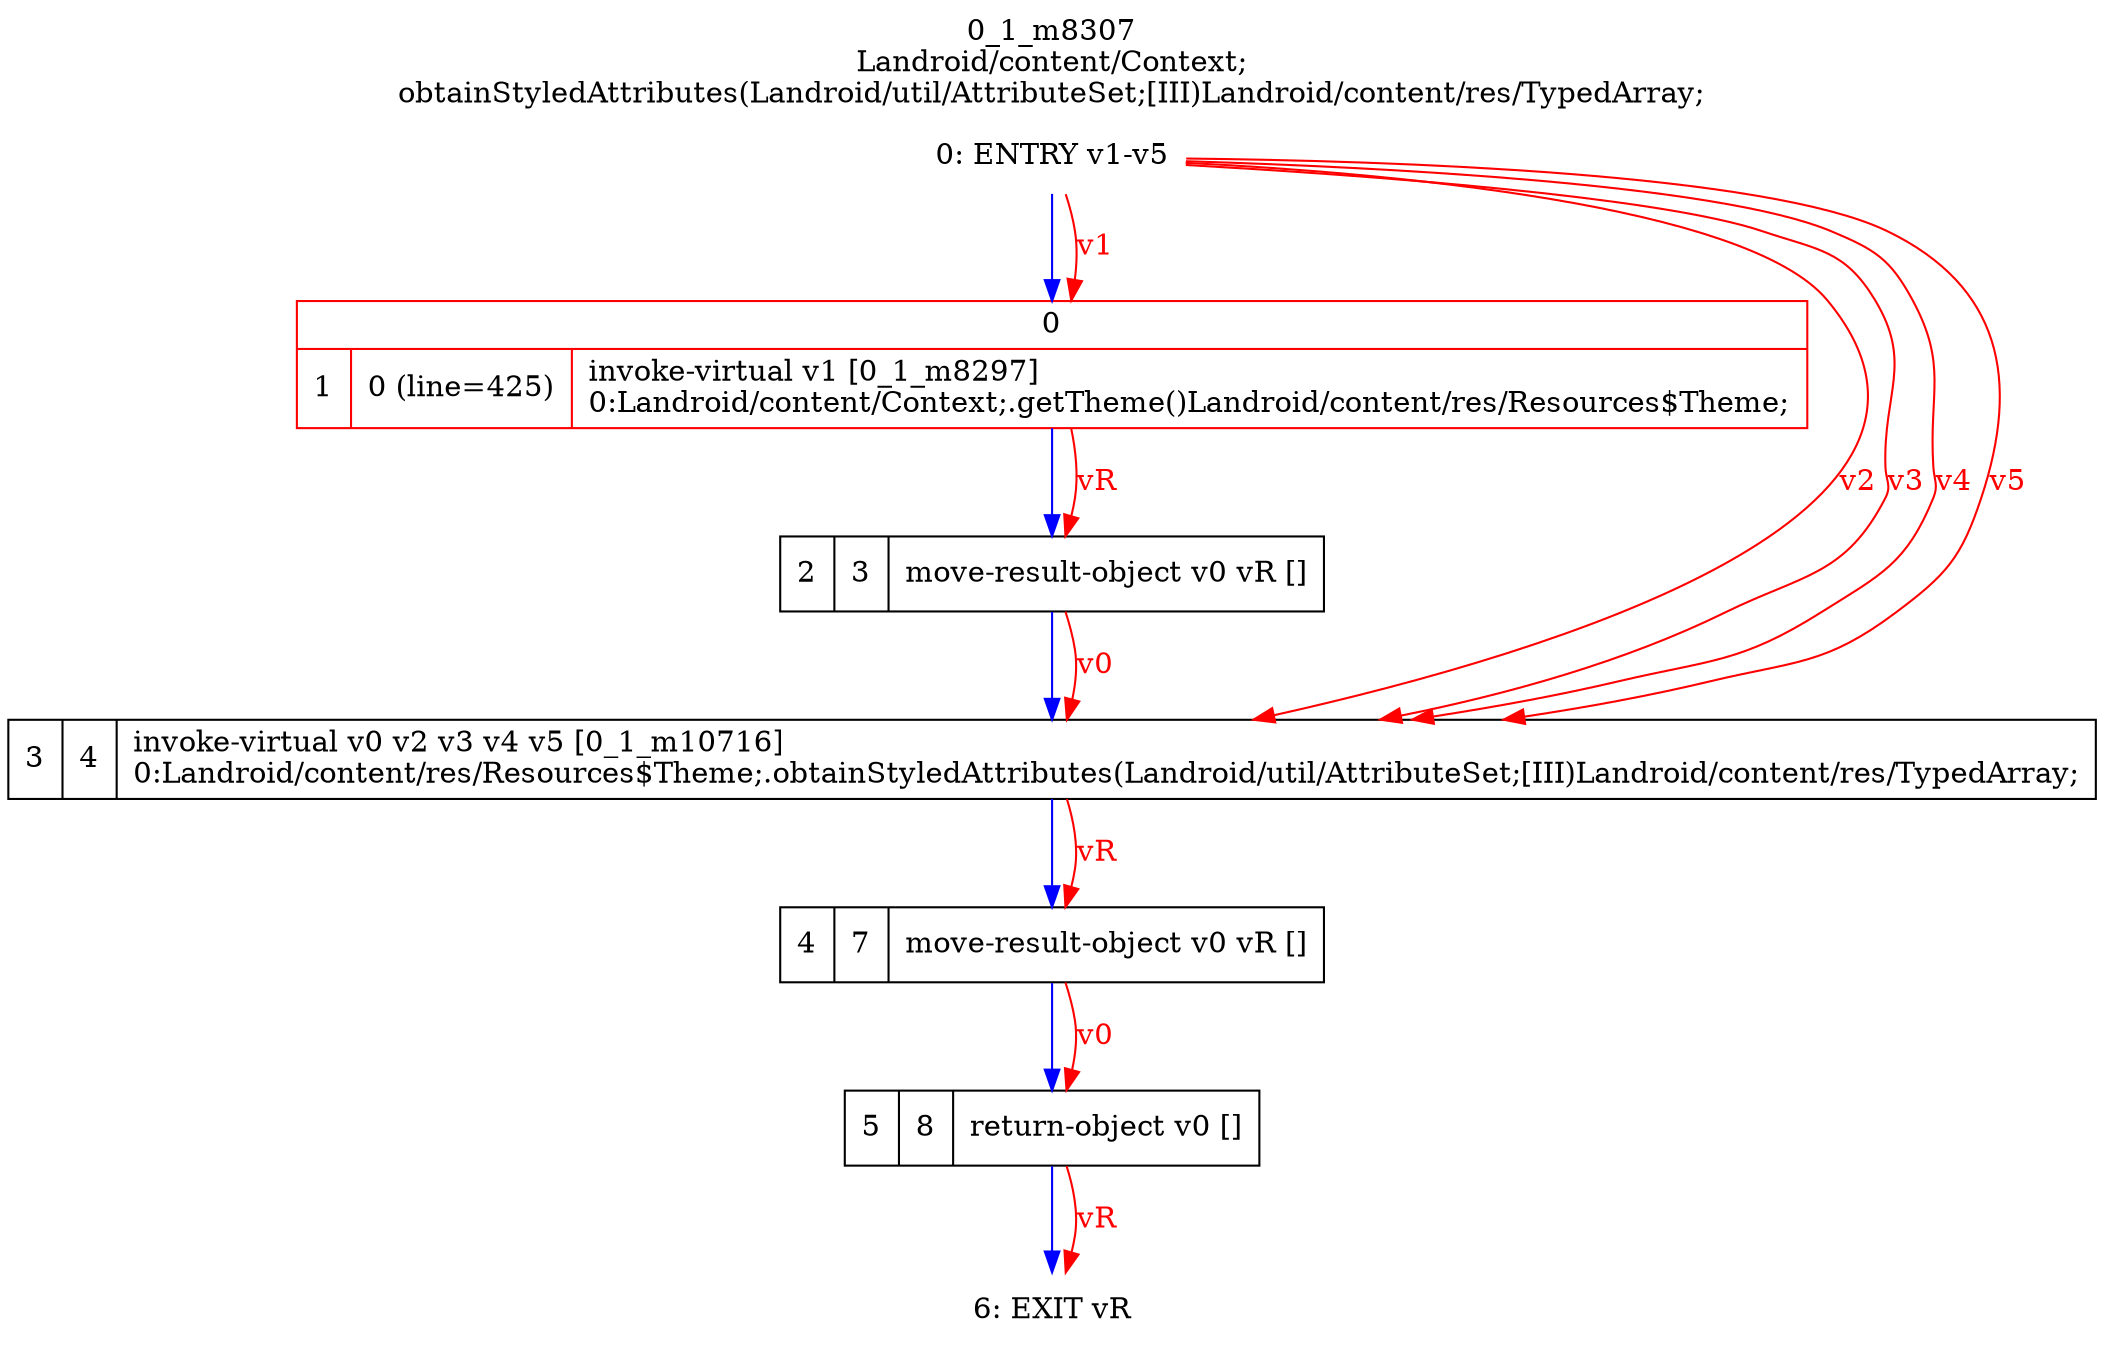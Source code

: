 digraph G {
rankdir=UD;
labelloc=t;
label="0_1_m8307\nLandroid/content/Context;
obtainStyledAttributes(Landroid/util/AttributeSet;[III)Landroid/content/res/TypedArray;";
0[label="0: ENTRY v1-v5",shape=plaintext];
1[label="{0|{1|0 (line=425)|invoke-virtual v1 [0_1_m8297]\l0:Landroid/content/Context;.getTheme()Landroid/content/res/Resources$Theme;\l}}",shape=record,URL="0_1_m8297.dot", color=red];
2[label="2|3|move-result-object v0 vR []\l",shape=record];
3[label="3|4|invoke-virtual v0 v2 v3 v4 v5 [0_1_m10716]\l0:Landroid/content/res/Resources$Theme;.obtainStyledAttributes(Landroid/util/AttributeSet;[III)Landroid/content/res/TypedArray;\l",shape=record,URL="0_1_m10716.dot"];
4[label="4|7|move-result-object v0 vR []\l",shape=record];
5[label="5|8|return-object v0 []\l",shape=record];
6[label="6: EXIT vR",shape=plaintext];
0->1 [color=blue, fontcolor=blue,weight=100, taillabel=""];
1->2 [color=blue, fontcolor=blue,weight=100, taillabel=""];
2->3 [color=blue, fontcolor=blue,weight=100, taillabel=""];
3->4 [color=blue, fontcolor=blue,weight=100, taillabel=""];
4->5 [color=blue, fontcolor=blue,weight=100, taillabel=""];
5->6 [color=blue, fontcolor=blue,weight=100, taillabel=""];
0->1 [color=red, fontcolor=red, label="v1"];
1->2 [color=red, fontcolor=red, label="vR"];
0->3 [color=red, fontcolor=red, label="v2"];
0->3 [color=red, fontcolor=red, label="v3"];
0->3 [color=red, fontcolor=red, label="v4"];
0->3 [color=red, fontcolor=red, label="v5"];
2->3 [color=red, fontcolor=red, label="v0"];
3->4 [color=red, fontcolor=red, label="vR"];
4->5 [color=red, fontcolor=red, label="v0"];
5->6 [color=red, fontcolor=red, label="vR"];
}
